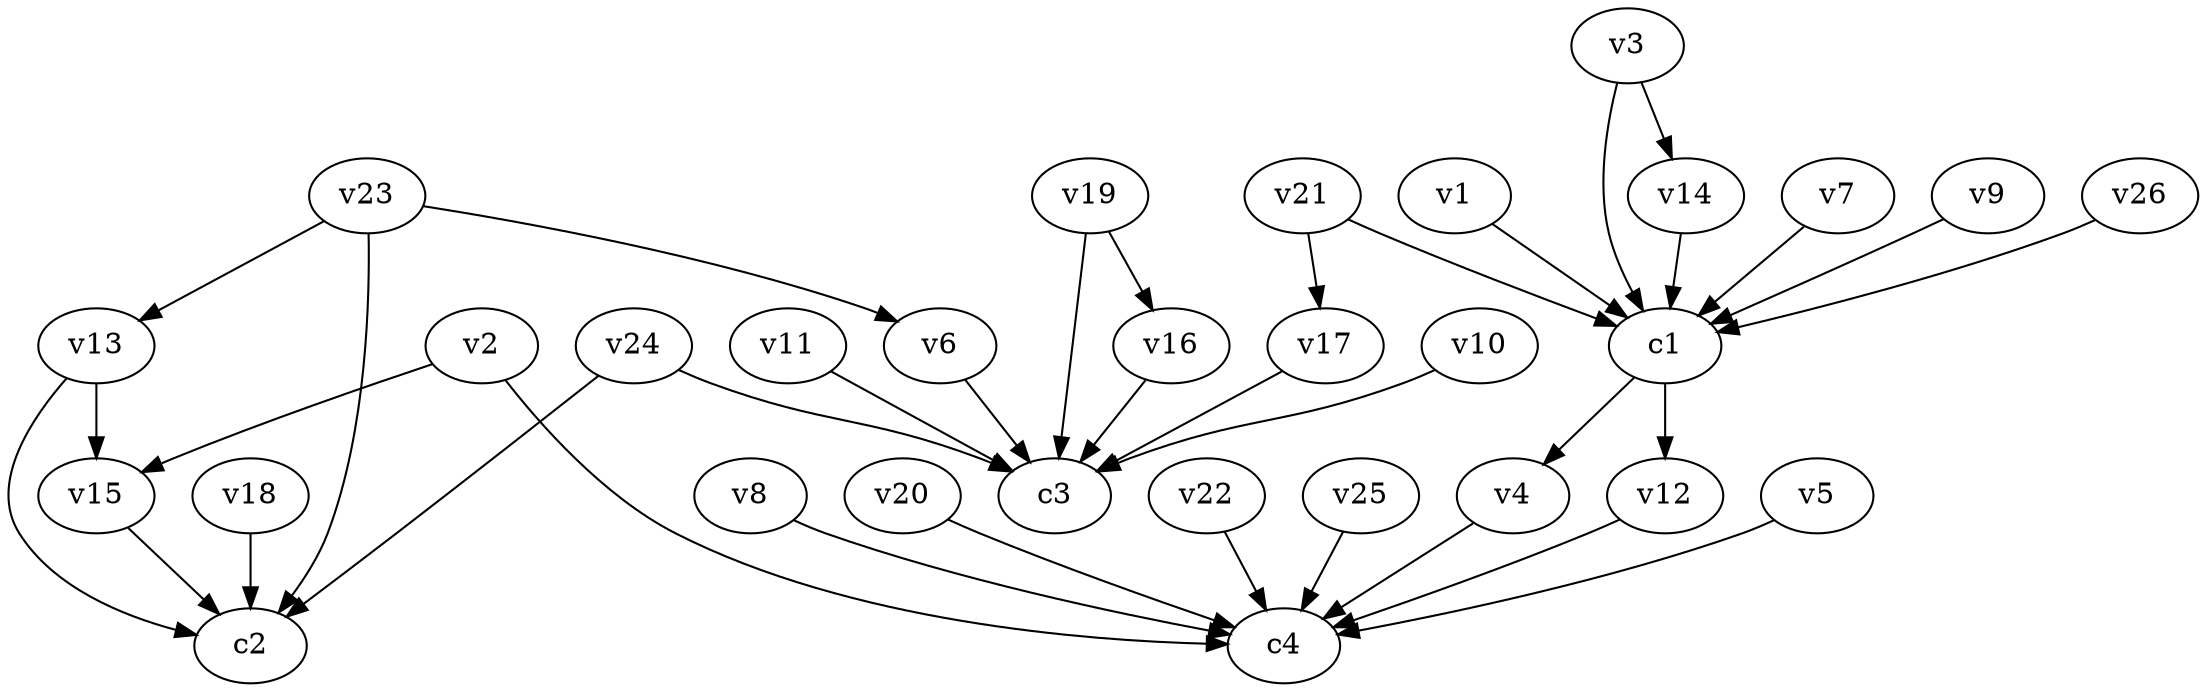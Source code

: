 strict digraph  {
c1;
c2;
c3;
c4;
v1;
v2;
v3;
v4;
v5;
v6;
v7;
v8;
v9;
v10;
v11;
v12;
v13;
v14;
v15;
v16;
v17;
v18;
v19;
v20;
v21;
v22;
v23;
v24;
v25;
v26;
c1 -> v4  [weight=1];
c1 -> v12  [weight=1];
v1 -> c1  [weight=1];
v2 -> c4  [weight=1];
v2 -> v15  [weight=1];
v3 -> c1  [weight=1];
v3 -> v14  [weight=1];
v4 -> c4  [weight=1];
v5 -> c4  [weight=1];
v6 -> c3  [weight=1];
v7 -> c1  [weight=1];
v8 -> c4  [weight=1];
v9 -> c1  [weight=1];
v10 -> c3  [weight=1];
v11 -> c3  [weight=1];
v12 -> c4  [weight=1];
v13 -> c2  [weight=1];
v13 -> v15  [weight=1];
v14 -> c1  [weight=1];
v15 -> c2  [weight=1];
v16 -> c3  [weight=1];
v17 -> c3  [weight=1];
v18 -> c2  [weight=1];
v19 -> c3  [weight=1];
v19 -> v16  [weight=1];
v20 -> c4  [weight=1];
v21 -> c1  [weight=1];
v21 -> v17  [weight=1];
v22 -> c4  [weight=1];
v23 -> c2  [weight=1];
v23 -> v6  [weight=1];
v23 -> v13  [weight=1];
v24 -> c2  [weight=1];
v24 -> c3  [weight=1];
v25 -> c4  [weight=1];
v26 -> c1  [weight=1];
}

